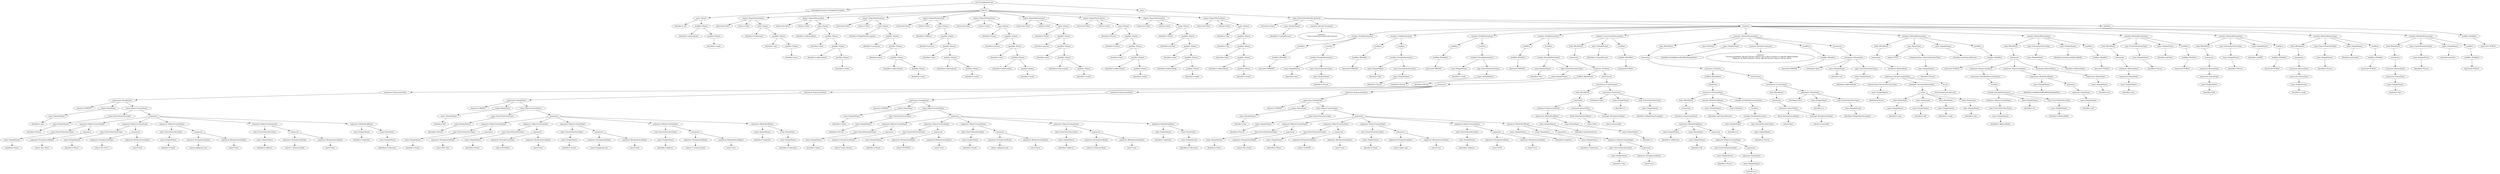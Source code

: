 digraph {
n0 [label="root (CompilationUnit)"];
n1 [label="packageDeclaration (PackageDeclaration)"];
n0 -> n1;
n2 [label="name (Name)"];
n1 -> n2;
n3 [label="identifier='util'"];
n2 -> n3;
n4 [label="qualifier (Name)"];
n2 -> n4;
n5 [label="identifier='addressbook'"];
n4 -> n5;
n6 [label="qualifier (Name)"];
n4 -> n6;
n7 [label="identifier='seedu'"];
n6 -> n7;
n8 [label="imports"];
n0 -> n8;
n9 [label="import (ImportDeclaration)"];
n8 -> n9;
n10 [label="isAsterisk='false'"];
n9 -> n10;
n11 [label="isStatic='false'"];
n9 -> n11;
n12 [label="name (Name)"];
n9 -> n12;
n13 [label="identifier='Collections'"];
n12 -> n13;
n14 [label="qualifier (Name)"];
n12 -> n14;
n15 [label="identifier='util'"];
n14 -> n15;
n16 [label="qualifier (Name)"];
n14 -> n16;
n17 [label="identifier='java'"];
n16 -> n17;
n18 [label="import (ImportDeclaration)"];
n8 -> n18;
n19 [label="isAsterisk='false'"];
n18 -> n19;
n20 [label="isStatic='false'"];
n18 -> n20;
n21 [label="name (Name)"];
n18 -> n21;
n22 [label="identifier='AddressBook'"];
n21 -> n22;
n23 [label="qualifier (Name)"];
n21 -> n23;
n24 [label="identifier='data'"];
n23 -> n24;
n25 [label="qualifier (Name)"];
n23 -> n25;
n26 [label="identifier='addressbook'"];
n25 -> n26;
n27 [label="qualifier (Name)"];
n25 -> n27;
n28 [label="identifier='seedu'"];
n27 -> n28;
n29 [label="import (ImportDeclaration)"];
n8 -> n29;
n30 [label="isAsterisk='false'"];
n29 -> n30;
n31 [label="isStatic='false'"];
n29 -> n31;
n32 [label="name (Name)"];
n29 -> n32;
n33 [label="identifier='IllegalValueException'"];
n32 -> n33;
n34 [label="qualifier (Name)"];
n32 -> n34;
n35 [label="identifier='exception'"];
n34 -> n35;
n36 [label="qualifier (Name)"];
n34 -> n36;
n37 [label="identifier='data'"];
n36 -> n37;
n38 [label="qualifier (Name)"];
n36 -> n38;
n39 [label="identifier='addressbook'"];
n38 -> n39;
n40 [label="qualifier (Name)"];
n38 -> n40;
n41 [label="identifier='seedu'"];
n40 -> n41;
n42 [label="import (ImportDeclaration)"];
n8 -> n42;
n43 [label="isAsterisk='false'"];
n42 -> n43;
n44 [label="isStatic='false'"];
n42 -> n44;
n45 [label="name (Name)"];
n42 -> n45;
n46 [label="identifier='Address'"];
n45 -> n46;
n47 [label="qualifier (Name)"];
n45 -> n47;
n48 [label="identifier='person'"];
n47 -> n48;
n49 [label="qualifier (Name)"];
n47 -> n49;
n50 [label="identifier='data'"];
n49 -> n50;
n51 [label="qualifier (Name)"];
n49 -> n51;
n52 [label="identifier='addressbook'"];
n51 -> n52;
n53 [label="qualifier (Name)"];
n51 -> n53;
n54 [label="identifier='seedu'"];
n53 -> n54;
n55 [label="import (ImportDeclaration)"];
n8 -> n55;
n56 [label="isAsterisk='false'"];
n55 -> n56;
n57 [label="isStatic='false'"];
n55 -> n57;
n58 [label="name (Name)"];
n55 -> n58;
n59 [label="identifier='Email'"];
n58 -> n59;
n60 [label="qualifier (Name)"];
n58 -> n60;
n61 [label="identifier='person'"];
n60 -> n61;
n62 [label="qualifier (Name)"];
n60 -> n62;
n63 [label="identifier='data'"];
n62 -> n63;
n64 [label="qualifier (Name)"];
n62 -> n64;
n65 [label="identifier='addressbook'"];
n64 -> n65;
n66 [label="qualifier (Name)"];
n64 -> n66;
n67 [label="identifier='seedu'"];
n66 -> n67;
n68 [label="import (ImportDeclaration)"];
n8 -> n68;
n69 [label="isAsterisk='false'"];
n68 -> n69;
n70 [label="isStatic='false'"];
n68 -> n70;
n71 [label="name (Name)"];
n68 -> n71;
n72 [label="identifier='Name'"];
n71 -> n72;
n73 [label="qualifier (Name)"];
n71 -> n73;
n74 [label="identifier='person'"];
n73 -> n74;
n75 [label="qualifier (Name)"];
n73 -> n75;
n76 [label="identifier='data'"];
n75 -> n76;
n77 [label="qualifier (Name)"];
n75 -> n77;
n78 [label="identifier='addressbook'"];
n77 -> n78;
n79 [label="qualifier (Name)"];
n77 -> n79;
n80 [label="identifier='seedu'"];
n79 -> n80;
n81 [label="import (ImportDeclaration)"];
n8 -> n81;
n82 [label="isAsterisk='false'"];
n81 -> n82;
n83 [label="isStatic='false'"];
n81 -> n83;
n84 [label="name (Name)"];
n81 -> n84;
n85 [label="identifier='Person'"];
n84 -> n85;
n86 [label="qualifier (Name)"];
n84 -> n86;
n87 [label="identifier='person'"];
n86 -> n87;
n88 [label="qualifier (Name)"];
n86 -> n88;
n89 [label="identifier='data'"];
n88 -> n89;
n90 [label="qualifier (Name)"];
n88 -> n90;
n91 [label="identifier='addressbook'"];
n90 -> n91;
n92 [label="qualifier (Name)"];
n90 -> n92;
n93 [label="identifier='seedu'"];
n92 -> n93;
n94 [label="import (ImportDeclaration)"];
n8 -> n94;
n95 [label="isAsterisk='false'"];
n94 -> n95;
n96 [label="isStatic='false'"];
n94 -> n96;
n97 [label="name (Name)"];
n94 -> n97;
n98 [label="identifier='Phone'"];
n97 -> n98;
n99 [label="qualifier (Name)"];
n97 -> n99;
n100 [label="identifier='person'"];
n99 -> n100;
n101 [label="qualifier (Name)"];
n99 -> n101;
n102 [label="identifier='data'"];
n101 -> n102;
n103 [label="qualifier (Name)"];
n101 -> n103;
n104 [label="identifier='addressbook'"];
n103 -> n104;
n105 [label="qualifier (Name)"];
n103 -> n105;
n106 [label="identifier='seedu'"];
n105 -> n106;
n107 [label="import (ImportDeclaration)"];
n8 -> n107;
n108 [label="isAsterisk='false'"];
n107 -> n108;
n109 [label="isStatic='false'"];
n107 -> n109;
n110 [label="name (Name)"];
n107 -> n110;
n111 [label="identifier='Tag'"];
n110 -> n111;
n112 [label="qualifier (Name)"];
n110 -> n112;
n113 [label="identifier='tag'"];
n112 -> n113;
n114 [label="qualifier (Name)"];
n112 -> n114;
n115 [label="identifier='data'"];
n114 -> n115;
n116 [label="qualifier (Name)"];
n114 -> n116;
n117 [label="identifier='addressbook'"];
n116 -> n117;
n118 [label="qualifier (Name)"];
n116 -> n118;
n119 [label="identifier='seedu'"];
n118 -> n119;
n120 [label="types"];
n0 -> n120;
n121 [label="type (ClassOrInterfaceDeclaration)"];
n120 -> n121;
n122 [label="isInterface='false'"];
n121 -> n122;
n123 [label="name (SimpleName)"];
n121 -> n123;
n124 [label="identifier='TypicalPersons'"];
n123 -> n124;
n125 [label="comment (JavadocComment)"];
n121 -> n125;
n126 [label="content='
 * Class to generate typical test persons
 '"];
n125 -> n126;
n127 [label="members"];
n121 -> n127;
n128 [label="member (FieldDeclaration)"];
n127 -> n128;
n129 [label="modifiers"];
n128 -> n129;
n130 [label="modifier (Modifier)"];
n129 -> n130;
n131 [label="keyword='PRIVATE'"];
n130 -> n131;
n132 [label="variables"];
n128 -> n132;
n133 [label="variable (VariableDeclarator)"];
n132 -> n133;
n134 [label="name (SimpleName)"];
n133 -> n134;
n135 [label="identifier='amy'"];
n134 -> n135;
n136 [label="type (ClassOrInterfaceType)"];
n133 -> n136;
n137 [label="name (SimpleName)"];
n136 -> n137;
n138 [label="identifier='Person'"];
n137 -> n138;
n139 [label="member (FieldDeclaration)"];
n127 -> n139;
n140 [label="modifiers"];
n139 -> n140;
n141 [label="modifier (Modifier)"];
n140 -> n141;
n142 [label="keyword='PRIVATE'"];
n141 -> n142;
n143 [label="variables"];
n139 -> n143;
n144 [label="variable (VariableDeclarator)"];
n143 -> n144;
n145 [label="name (SimpleName)"];
n144 -> n145;
n146 [label="identifier='bill'"];
n145 -> n146;
n147 [label="type (ClassOrInterfaceType)"];
n144 -> n147;
n148 [label="name (SimpleName)"];
n147 -> n148;
n149 [label="identifier='Person'"];
n148 -> n149;
n150 [label="member (FieldDeclaration)"];
n127 -> n150;
n151 [label="modifiers"];
n150 -> n151;
n152 [label="modifier (Modifier)"];
n151 -> n152;
n153 [label="keyword='PRIVATE'"];
n152 -> n153;
n154 [label="variables"];
n150 -> n154;
n155 [label="variable (VariableDeclarator)"];
n154 -> n155;
n156 [label="name (SimpleName)"];
n155 -> n156;
n157 [label="identifier='candy'"];
n156 -> n157;
n158 [label="type (ClassOrInterfaceType)"];
n155 -> n158;
n159 [label="name (SimpleName)"];
n158 -> n159;
n160 [label="identifier='Person'"];
n159 -> n160;
n161 [label="member (FieldDeclaration)"];
n127 -> n161;
n162 [label="modifiers"];
n161 -> n162;
n163 [label="modifier (Modifier)"];
n162 -> n163;
n164 [label="keyword='PRIVATE'"];
n163 -> n164;
n165 [label="variables"];
n161 -> n165;
n166 [label="variable (VariableDeclarator)"];
n165 -> n166;
n167 [label="name (SimpleName)"];
n166 -> n167;
n168 [label="identifier='dan'"];
n167 -> n168;
n169 [label="type (ClassOrInterfaceType)"];
n166 -> n169;
n170 [label="name (SimpleName)"];
n169 -> n170;
n171 [label="identifier='Person'"];
n170 -> n171;
n172 [label="member (ConstructorDeclaration)"];
n127 -> n172;
n173 [label="body (BlockStmt)"];
n172 -> n173;
n174 [label="statements"];
n173 -> n174;
n175 [label="statement (TryStmt)"];
n174 -> n175;
n176 [label="tryBlock (BlockStmt)"];
n175 -> n176;
n177 [label="statements"];
n176 -> n177;
n178 [label="statement (ExpressionStmt)"];
n177 -> n178;
n179 [label="expression (AssignExpr)"];
n178 -> n179;
n180 [label="operator='ASSIGN'"];
n179 -> n180;
n181 [label="target (NameExpr)"];
n179 -> n181;
n182 [label="name (SimpleName)"];
n181 -> n182;
n183 [label="identifier='amy'"];
n182 -> n183;
n184 [label="value (ObjectCreationExpr)"];
n179 -> n184;
n185 [label="type (ClassOrInterfaceType)"];
n184 -> n185;
n186 [label="name (SimpleName)"];
n185 -> n186;
n187 [label="identifier='Person'"];
n186 -> n187;
n188 [label="arguments"];
n184 -> n188;
n189 [label="argument (ObjectCreationExpr)"];
n188 -> n189;
n190 [label="type (ClassOrInterfaceType)"];
n189 -> n190;
n191 [label="name (SimpleName)"];
n190 -> n191;
n192 [label="identifier='Name'"];
n191 -> n192;
n193 [label="arguments"];
n189 -> n193;
n194 [label="argument (StringLiteralExpr)"];
n193 -> n194;
n195 [label="value='Amy Buck'"];
n194 -> n195;
n196 [label="argument (ObjectCreationExpr)"];
n188 -> n196;
n197 [label="type (ClassOrInterfaceType)"];
n196 -> n197;
n198 [label="name (SimpleName)"];
n197 -> n198;
n199 [label="identifier='Phone'"];
n198 -> n199;
n200 [label="arguments"];
n196 -> n200;
n201 [label="argument (StringLiteralExpr)"];
n200 -> n201;
n202 [label="value='91119111'"];
n201 -> n202;
n203 [label="argument (BooleanLiteralExpr)"];
n200 -> n203;
n204 [label="value='false'"];
n203 -> n204;
n205 [label="argument (ObjectCreationExpr)"];
n188 -> n205;
n206 [label="type (ClassOrInterfaceType)"];
n205 -> n206;
n207 [label="name (SimpleName)"];
n206 -> n207;
n208 [label="identifier='Email'"];
n207 -> n208;
n209 [label="arguments"];
n205 -> n209;
n210 [label="argument (StringLiteralExpr)"];
n209 -> n210;
n211 [label="value='ab@gmail.com'"];
n210 -> n211;
n212 [label="argument (BooleanLiteralExpr)"];
n209 -> n212;
n213 [label="value='false'"];
n212 -> n213;
n214 [label="argument (ObjectCreationExpr)"];
n188 -> n214;
n215 [label="type (ClassOrInterfaceType)"];
n214 -> n215;
n216 [label="name (SimpleName)"];
n215 -> n216;
n217 [label="identifier='Address'"];
n216 -> n217;
n218 [label="arguments"];
n214 -> n218;
n219 [label="argument (StringLiteralExpr)"];
n218 -> n219;
n220 [label="value='1 Clementi Road'"];
n219 -> n220;
n221 [label="argument (BooleanLiteralExpr)"];
n218 -> n221;
n222 [label="value='false'"];
n221 -> n222;
n223 [label="argument (MethodCallExpr)"];
n188 -> n223;
n224 [label="name (SimpleName)"];
n223 -> n224;
n225 [label="identifier='emptySet'"];
n224 -> n225;
n226 [label="scope (NameExpr)"];
n223 -> n226;
n227 [label="name (SimpleName)"];
n226 -> n227;
n228 [label="identifier='Collections'"];
n227 -> n228;
n229 [label="statement (ExpressionStmt)"];
n177 -> n229;
n230 [label="expression (AssignExpr)"];
n229 -> n230;
n231 [label="operator='ASSIGN'"];
n230 -> n231;
n232 [label="target (NameExpr)"];
n230 -> n232;
n233 [label="name (SimpleName)"];
n232 -> n233;
n234 [label="identifier='bill'"];
n233 -> n234;
n235 [label="value (ObjectCreationExpr)"];
n230 -> n235;
n236 [label="type (ClassOrInterfaceType)"];
n235 -> n236;
n237 [label="name (SimpleName)"];
n236 -> n237;
n238 [label="identifier='Person'"];
n237 -> n238;
n239 [label="arguments"];
n235 -> n239;
n240 [label="argument (ObjectCreationExpr)"];
n239 -> n240;
n241 [label="type (ClassOrInterfaceType)"];
n240 -> n241;
n242 [label="name (SimpleName)"];
n241 -> n242;
n243 [label="identifier='Name'"];
n242 -> n243;
n244 [label="arguments"];
n240 -> n244;
n245 [label="argument (StringLiteralExpr)"];
n244 -> n245;
n246 [label="value='Bill Clint'"];
n245 -> n246;
n247 [label="argument (ObjectCreationExpr)"];
n239 -> n247;
n248 [label="type (ClassOrInterfaceType)"];
n247 -> n248;
n249 [label="name (SimpleName)"];
n248 -> n249;
n250 [label="identifier='Phone'"];
n249 -> n250;
n251 [label="arguments"];
n247 -> n251;
n252 [label="argument (StringLiteralExpr)"];
n251 -> n252;
n253 [label="value='92229222'"];
n252 -> n253;
n254 [label="argument (BooleanLiteralExpr)"];
n251 -> n254;
n255 [label="value='false'"];
n254 -> n255;
n256 [label="argument (ObjectCreationExpr)"];
n239 -> n256;
n257 [label="type (ClassOrInterfaceType)"];
n256 -> n257;
n258 [label="name (SimpleName)"];
n257 -> n258;
n259 [label="identifier='Email'"];
n258 -> n259;
n260 [label="arguments"];
n256 -> n260;
n261 [label="argument (StringLiteralExpr)"];
n260 -> n261;
n262 [label="value='bc@gmail.com'"];
n261 -> n262;
n263 [label="argument (BooleanLiteralExpr)"];
n260 -> n263;
n264 [label="value='false'"];
n263 -> n264;
n265 [label="argument (ObjectCreationExpr)"];
n239 -> n265;
n266 [label="type (ClassOrInterfaceType)"];
n265 -> n266;
n267 [label="name (SimpleName)"];
n266 -> n267;
n268 [label="identifier='Address'"];
n267 -> n268;
n269 [label="arguments"];
n265 -> n269;
n270 [label="argument (StringLiteralExpr)"];
n269 -> n270;
n271 [label="value='2 Clementi Road'"];
n270 -> n271;
n272 [label="argument (BooleanLiteralExpr)"];
n269 -> n272;
n273 [label="value='true'"];
n272 -> n273;
n274 [label="argument (MethodCallExpr)"];
n239 -> n274;
n275 [label="name (SimpleName)"];
n274 -> n275;
n276 [label="identifier='emptySet'"];
n275 -> n276;
n277 [label="scope (NameExpr)"];
n274 -> n277;
n278 [label="name (SimpleName)"];
n277 -> n278;
n279 [label="identifier='Collections'"];
n278 -> n279;
n280 [label="statement (ExpressionStmt)"];
n177 -> n280;
n281 [label="expression (AssignExpr)"];
n280 -> n281;
n282 [label="operator='ASSIGN'"];
n281 -> n282;
n283 [label="target (NameExpr)"];
n281 -> n283;
n284 [label="name (SimpleName)"];
n283 -> n284;
n285 [label="identifier='candy'"];
n284 -> n285;
n286 [label="value (ObjectCreationExpr)"];
n281 -> n286;
n287 [label="type (ClassOrInterfaceType)"];
n286 -> n287;
n288 [label="name (SimpleName)"];
n287 -> n288;
n289 [label="identifier='Person'"];
n288 -> n289;
n290 [label="arguments"];
n286 -> n290;
n291 [label="argument (ObjectCreationExpr)"];
n290 -> n291;
n292 [label="type (ClassOrInterfaceType)"];
n291 -> n292;
n293 [label="name (SimpleName)"];
n292 -> n293;
n294 [label="identifier='Name'"];
n293 -> n294;
n295 [label="arguments"];
n291 -> n295;
n296 [label="argument (StringLiteralExpr)"];
n295 -> n296;
n297 [label="value='Candy Destiny'"];
n296 -> n297;
n298 [label="argument (ObjectCreationExpr)"];
n290 -> n298;
n299 [label="type (ClassOrInterfaceType)"];
n298 -> n299;
n300 [label="name (SimpleName)"];
n299 -> n300;
n301 [label="identifier='Phone'"];
n300 -> n301;
n302 [label="arguments"];
n298 -> n302;
n303 [label="argument (StringLiteralExpr)"];
n302 -> n303;
n304 [label="value='93339333'"];
n303 -> n304;
n305 [label="argument (BooleanLiteralExpr)"];
n302 -> n305;
n306 [label="value='true'"];
n305 -> n306;
n307 [label="argument (ObjectCreationExpr)"];
n290 -> n307;
n308 [label="type (ClassOrInterfaceType)"];
n307 -> n308;
n309 [label="name (SimpleName)"];
n308 -> n309;
n310 [label="identifier='Email'"];
n309 -> n310;
n311 [label="arguments"];
n307 -> n311;
n312 [label="argument (StringLiteralExpr)"];
n311 -> n312;
n313 [label="value='cd@gmail.com'"];
n312 -> n313;
n314 [label="argument (BooleanLiteralExpr)"];
n311 -> n314;
n315 [label="value='false'"];
n314 -> n315;
n316 [label="argument (ObjectCreationExpr)"];
n290 -> n316;
n317 [label="type (ClassOrInterfaceType)"];
n316 -> n317;
n318 [label="name (SimpleName)"];
n317 -> n318;
n319 [label="identifier='Address'"];
n318 -> n319;
n320 [label="arguments"];
n316 -> n320;
n321 [label="argument (StringLiteralExpr)"];
n320 -> n321;
n322 [label="value='3 Clementi Road'"];
n321 -> n322;
n323 [label="argument (BooleanLiteralExpr)"];
n320 -> n323;
n324 [label="value='true'"];
n323 -> n324;
n325 [label="argument (MethodCallExpr)"];
n290 -> n325;
n326 [label="name (SimpleName)"];
n325 -> n326;
n327 [label="identifier='emptySet'"];
n326 -> n327;
n328 [label="scope (NameExpr)"];
n325 -> n328;
n329 [label="name (SimpleName)"];
n328 -> n329;
n330 [label="identifier='Collections'"];
n329 -> n330;
n331 [label="statement (ExpressionStmt)"];
n177 -> n331;
n332 [label="expression (AssignExpr)"];
n331 -> n332;
n333 [label="operator='ASSIGN'"];
n332 -> n333;
n334 [label="target (NameExpr)"];
n332 -> n334;
n335 [label="name (SimpleName)"];
n334 -> n335;
n336 [label="identifier='dan'"];
n335 -> n336;
n337 [label="value (ObjectCreationExpr)"];
n332 -> n337;
n338 [label="type (ClassOrInterfaceType)"];
n337 -> n338;
n339 [label="name (SimpleName)"];
n338 -> n339;
n340 [label="identifier='Person'"];
n339 -> n340;
n341 [label="arguments"];
n337 -> n341;
n342 [label="argument (ObjectCreationExpr)"];
n341 -> n342;
n343 [label="type (ClassOrInterfaceType)"];
n342 -> n343;
n344 [label="name (SimpleName)"];
n343 -> n344;
n345 [label="identifier='Name'"];
n344 -> n345;
n346 [label="arguments"];
n342 -> n346;
n347 [label="argument (StringLiteralExpr)"];
n346 -> n347;
n348 [label="value='Dan Smith'"];
n347 -> n348;
n349 [label="argument (ObjectCreationExpr)"];
n341 -> n349;
n350 [label="type (ClassOrInterfaceType)"];
n349 -> n350;
n351 [label="name (SimpleName)"];
n350 -> n351;
n352 [label="identifier='Phone'"];
n351 -> n352;
n353 [label="arguments"];
n349 -> n353;
n354 [label="argument (StringLiteralExpr)"];
n353 -> n354;
n355 [label="value='1234556'"];
n354 -> n355;
n356 [label="argument (BooleanLiteralExpr)"];
n353 -> n356;
n357 [label="value='true'"];
n356 -> n357;
n358 [label="argument (ObjectCreationExpr)"];
n341 -> n358;
n359 [label="type (ClassOrInterfaceType)"];
n358 -> n359;
n360 [label="name (SimpleName)"];
n359 -> n360;
n361 [label="identifier='Email'"];
n360 -> n361;
n362 [label="arguments"];
n358 -> n362;
n363 [label="argument (StringLiteralExpr)"];
n362 -> n363;
n364 [label="value='ss@tt.com'"];
n363 -> n364;
n365 [label="argument (BooleanLiteralExpr)"];
n362 -> n365;
n366 [label="value='true'"];
n365 -> n366;
n367 [label="argument (ObjectCreationExpr)"];
n341 -> n367;
n368 [label="type (ClassOrInterfaceType)"];
n367 -> n368;
n369 [label="name (SimpleName)"];
n368 -> n369;
n370 [label="identifier='Address'"];
n369 -> n370;
n371 [label="arguments"];
n367 -> n371;
n372 [label="argument (StringLiteralExpr)"];
n371 -> n372;
n373 [label="value='NUS'"];
n372 -> n373;
n374 [label="argument (BooleanLiteralExpr)"];
n371 -> n374;
n375 [label="value='true'"];
n374 -> n375;
n376 [label="argument (MethodCallExpr)"];
n341 -> n376;
n377 [label="name (SimpleName)"];
n376 -> n377;
n378 [label="identifier='singleton'"];
n377 -> n378;
n379 [label="scope (NameExpr)"];
n376 -> n379;
n380 [label="name (SimpleName)"];
n379 -> n380;
n381 [label="identifier='Collections'"];
n380 -> n381;
n382 [label="arguments"];
n376 -> n382;
n383 [label="argument (ObjectCreationExpr)"];
n382 -> n383;
n384 [label="type (ClassOrInterfaceType)"];
n383 -> n384;
n385 [label="name (SimpleName)"];
n384 -> n385;
n386 [label="identifier='Tag'"];
n385 -> n386;
n387 [label="arguments"];
n383 -> n387;
n388 [label="argument (StringLiteralExpr)"];
n387 -> n388;
n389 [label="value='test'"];
n388 -> n389;
n390 [label="catchClauses"];
n175 -> n390;
n391 [label="catchClause (CatchClause)"];
n390 -> n391;
n392 [label="body (BlockStmt)"];
n391 -> n392;
n393 [label="statements"];
n392 -> n393;
n394 [label="statement (ExpressionStmt)"];
n393 -> n394;
n395 [label="expression (MethodCallExpr)"];
n394 -> n395;
n396 [label="name (SimpleName)"];
n395 -> n396;
n397 [label="identifier='printStackTrace'"];
n396 -> n397;
n398 [label="scope (NameExpr)"];
n395 -> n398;
n399 [label="name (SimpleName)"];
n398 -> n399;
n400 [label="identifier='e'"];
n399 -> n400;
n401 [label="statement (AssertStmt)"];
n393 -> n401;
n402 [label="check (BooleanLiteralExpr)"];
n401 -> n402;
n403 [label="value='false'"];
n402 -> n403;
n404 [label="message (StringLiteralExpr)"];
n401 -> n404;
n405 [label="value='not possible'"];
n404 -> n405;
n406 [label="parameter (Parameter)"];
n391 -> n406;
n407 [label="isVarArgs='false'"];
n406 -> n407;
n408 [label="name (SimpleName)"];
n406 -> n408;
n409 [label="identifier='e'"];
n408 -> n409;
n410 [label="type (ClassOrInterfaceType)"];
n406 -> n410;
n411 [label="name (SimpleName)"];
n410 -> n411;
n412 [label="identifier='IllegalValueException'"];
n411 -> n412;
n413 [label="name (SimpleName)"];
n172 -> n413;
n414 [label="identifier='TypicalPersons'"];
n413 -> n414;
n415 [label="modifiers"];
n172 -> n415;
n416 [label="modifier (Modifier)"];
n415 -> n416;
n417 [label="keyword='PUBLIC'"];
n416 -> n417;
n418 [label="member (MethodDeclaration)"];
n127 -> n418;
n419 [label="body (BlockStmt)"];
n418 -> n419;
n420 [label="statements"];
n419 -> n420;
n421 [label="statement (TryStmt)"];
n420 -> n421;
n422 [label="tryBlock (BlockStmt)"];
n421 -> n422;
n423 [label="statements"];
n422 -> n423;
n424 [label="statement (ForEachStmt)"];
n423 -> n424;
n425 [label="body (BlockStmt)"];
n424 -> n425;
n426 [label="statements"];
n425 -> n426;
n427 [label="statement (ExpressionStmt)"];
n426 -> n427;
n428 [label="expression (MethodCallExpr)"];
n427 -> n428;
n429 [label="name (SimpleName)"];
n428 -> n429;
n430 [label="identifier='addPerson'"];
n429 -> n430;
n431 [label="scope (NameExpr)"];
n428 -> n431;
n432 [label="name (SimpleName)"];
n431 -> n432;
n433 [label="identifier='ab'"];
n432 -> n433;
n434 [label="arguments"];
n428 -> n434;
n435 [label="argument (ObjectCreationExpr)"];
n434 -> n435;
n436 [label="type (ClassOrInterfaceType)"];
n435 -> n436;
n437 [label="name (SimpleName)"];
n436 -> n437;
n438 [label="identifier='Person'"];
n437 -> n438;
n439 [label="arguments"];
n435 -> n439;
n440 [label="argument (NameExpr)"];
n439 -> n440;
n441 [label="name (SimpleName)"];
n440 -> n441;
n442 [label="identifier='p'"];
n441 -> n442;
n443 [label="iterable (MethodCallExpr)"];
n424 -> n443;
n444 [label="name (SimpleName)"];
n443 -> n444;
n445 [label="identifier='getTypicalPersons'"];
n444 -> n445;
n446 [label="scope (ThisExpr)"];
n443 -> n446;
n447 [label="variable (VariableDeclarationExpr)"];
n424 -> n447;
n448 [label="variables"];
n447 -> n448;
n449 [label="variable (VariableDeclarator)"];
n448 -> n449;
n450 [label="name (SimpleName)"];
n449 -> n450;
n451 [label="identifier='p'"];
n450 -> n451;
n452 [label="type (ClassOrInterfaceType)"];
n449 -> n452;
n453 [label="name (SimpleName)"];
n452 -> n453;
n454 [label="identifier='Person'"];
n453 -> n454;
n455 [label="catchClauses"];
n421 -> n455;
n456 [label="catchClause (CatchClause)"];
n455 -> n456;
n457 [label="body (BlockStmt)"];
n456 -> n457;
n458 [label="statements"];
n457 -> n458;
n459 [label="statement (AssertStmt)"];
n458 -> n459;
n460 [label="check (BooleanLiteralExpr)"];
n459 -> n460;
n461 [label="value='false'"];
n460 -> n461;
n462 [label="message (StringLiteralExpr)"];
n459 -> n462;
n463 [label="value='not possible'"];
n462 -> n463;
n464 [label="parameter (Parameter)"];
n456 -> n464;
n465 [label="isVarArgs='false'"];
n464 -> n465;
n466 [label="name (SimpleName)"];
n464 -> n466;
n467 [label="identifier='e'"];
n466 -> n467;
n468 [label="type (ClassOrInterfaceType)"];
n464 -> n468;
n469 [label="name (SimpleName)"];
n468 -> n469;
n470 [label="identifier='IllegalValueException'"];
n469 -> n470;
n471 [label="type (VoidType)"];
n418 -> n471;
n472 [label="name (SimpleName)"];
n418 -> n472;
n473 [label="identifier='loadAddressBookWithSampleData'"];
n472 -> n473;
n474 [label="comment (JavadocComment)"];
n418 -> n474;
n475 [label="content='
     * Inserts predefined {@code Person} objects into a given instance of {@code AddressBook}
     * @param ab AddressBook in which {@code Person} objects will be added.
     '"];
n474 -> n475;
n476 [label="modifiers"];
n418 -> n476;
n477 [label="modifier (Modifier)"];
n476 -> n477;
n478 [label="keyword='PRIVATE'"];
n477 -> n478;
n479 [label="parameters"];
n418 -> n479;
n480 [label="parameter (Parameter)"];
n479 -> n480;
n481 [label="isVarArgs='false'"];
n480 -> n481;
n482 [label="name (SimpleName)"];
n480 -> n482;
n483 [label="identifier='ab'"];
n482 -> n483;
n484 [label="type (ClassOrInterfaceType)"];
n480 -> n484;
n485 [label="name (SimpleName)"];
n484 -> n485;
n486 [label="identifier='AddressBook'"];
n485 -> n486;
n487 [label="member (MethodDeclaration)"];
n127 -> n487;
n488 [label="body (BlockStmt)"];
n487 -> n488;
n489 [label="statements"];
n488 -> n489;
n490 [label="statement (ReturnStmt)"];
n489 -> n490;
n491 [label="expression (ArrayCreationExpr)"];
n490 -> n491;
n492 [label="elementType (ClassOrInterfaceType)"];
n491 -> n492;
n493 [label="name (SimpleName)"];
n492 -> n493;
n494 [label="identifier='Person'"];
n493 -> n494;
n495 [label="initializer (ArrayInitializerExpr)"];
n491 -> n495;
n496 [label="values"];
n495 -> n496;
n497 [label="value (NameExpr)"];
n496 -> n497;
n498 [label="name (SimpleName)"];
n497 -> n498;
n499 [label="identifier='amy'"];
n498 -> n499;
n500 [label="value (NameExpr)"];
n496 -> n500;
n501 [label="name (SimpleName)"];
n500 -> n501;
n502 [label="identifier='bill'"];
n501 -> n502;
n503 [label="value (NameExpr)"];
n496 -> n503;
n504 [label="name (SimpleName)"];
n503 -> n504;
n505 [label="identifier='candy'"];
n504 -> n505;
n506 [label="value (NameExpr)"];
n496 -> n506;
n507 [label="name (SimpleName)"];
n506 -> n507;
n508 [label="identifier='dan'"];
n507 -> n508;
n509 [label="levels"];
n491 -> n509;
n510 [label="level (ArrayCreationLevel)"];
n509 -> n510;
n511 [label="type (ArrayType)"];
n487 -> n511;
n512 [label="origin='TYPE'"];
n511 -> n512;
n513 [label="componentType (ClassOrInterfaceType)"];
n511 -> n513;
n514 [label="name (SimpleName)"];
n513 -> n514;
n515 [label="identifier='Person'"];
n514 -> n515;
n516 [label="name (SimpleName)"];
n487 -> n516;
n517 [label="identifier='getTypicalPersons'"];
n516 -> n517;
n518 [label="modifiers"];
n487 -> n518;
n519 [label="modifier (Modifier)"];
n518 -> n519;
n520 [label="keyword='PUBLIC'"];
n519 -> n520;
n521 [label="member (MethodDeclaration)"];
n127 -> n521;
n522 [label="body (BlockStmt)"];
n521 -> n522;
n523 [label="statements"];
n522 -> n523;
n524 [label="statement (ExpressionStmt)"];
n523 -> n524;
n525 [label="expression (VariableDeclarationExpr)"];
n524 -> n525;
n526 [label="variables"];
n525 -> n526;
n527 [label="variable (VariableDeclarator)"];
n526 -> n527;
n528 [label="initializer (ObjectCreationExpr)"];
n527 -> n528;
n529 [label="type (ClassOrInterfaceType)"];
n528 -> n529;
n530 [label="name (SimpleName)"];
n529 -> n530;
n531 [label="identifier='AddressBook'"];
n530 -> n531;
n532 [label="name (SimpleName)"];
n527 -> n532;
n533 [label="identifier='ab'"];
n532 -> n533;
n534 [label="type (ClassOrInterfaceType)"];
n527 -> n534;
n535 [label="name (SimpleName)"];
n534 -> n535;
n536 [label="identifier='AddressBook'"];
n535 -> n536;
n537 [label="statement (ExpressionStmt)"];
n523 -> n537;
n538 [label="expression (MethodCallExpr)"];
n537 -> n538;
n539 [label="name (SimpleName)"];
n538 -> n539;
n540 [label="identifier='loadAddressBookWithSampleData'"];
n539 -> n540;
n541 [label="arguments"];
n538 -> n541;
n542 [label="argument (NameExpr)"];
n541 -> n542;
n543 [label="name (SimpleName)"];
n542 -> n543;
n544 [label="identifier='ab'"];
n543 -> n544;
n545 [label="statement (ReturnStmt)"];
n523 -> n545;
n546 [label="expression (NameExpr)"];
n545 -> n546;
n547 [label="name (SimpleName)"];
n546 -> n547;
n548 [label="identifier='ab'"];
n547 -> n548;
n549 [label="type (ClassOrInterfaceType)"];
n521 -> n549;
n550 [label="name (SimpleName)"];
n549 -> n550;
n551 [label="identifier='AddressBook'"];
n550 -> n551;
n552 [label="name (SimpleName)"];
n521 -> n552;
n553 [label="identifier='getTypicalAddressBook'"];
n552 -> n553;
n554 [label="modifiers"];
n521 -> n554;
n555 [label="modifier (Modifier)"];
n554 -> n555;
n556 [label="keyword='PUBLIC'"];
n555 -> n556;
n557 [label="member (MethodDeclaration)"];
n127 -> n557;
n558 [label="body (BlockStmt)"];
n557 -> n558;
n559 [label="statements"];
n558 -> n559;
n560 [label="statement (ReturnStmt)"];
n559 -> n560;
n561 [label="expression (NameExpr)"];
n560 -> n561;
n562 [label="name (SimpleName)"];
n561 -> n562;
n563 [label="identifier='amy'"];
n562 -> n563;
n564 [label="type (ClassOrInterfaceType)"];
n557 -> n564;
n565 [label="name (SimpleName)"];
n564 -> n565;
n566 [label="identifier='Person'"];
n565 -> n566;
n567 [label="name (SimpleName)"];
n557 -> n567;
n568 [label="identifier='getAmy'"];
n567 -> n568;
n569 [label="modifiers"];
n557 -> n569;
n570 [label="modifier (Modifier)"];
n569 -> n570;
n571 [label="keyword='PUBLIC'"];
n570 -> n571;
n572 [label="member (MethodDeclaration)"];
n127 -> n572;
n573 [label="body (BlockStmt)"];
n572 -> n573;
n574 [label="statements"];
n573 -> n574;
n575 [label="statement (ReturnStmt)"];
n574 -> n575;
n576 [label="expression (NameExpr)"];
n575 -> n576;
n577 [label="name (SimpleName)"];
n576 -> n577;
n578 [label="identifier='bill'"];
n577 -> n578;
n579 [label="type (ClassOrInterfaceType)"];
n572 -> n579;
n580 [label="name (SimpleName)"];
n579 -> n580;
n581 [label="identifier='Person'"];
n580 -> n581;
n582 [label="name (SimpleName)"];
n572 -> n582;
n583 [label="identifier='getBill'"];
n582 -> n583;
n584 [label="modifiers"];
n572 -> n584;
n585 [label="modifier (Modifier)"];
n584 -> n585;
n586 [label="keyword='PUBLIC'"];
n585 -> n586;
n587 [label="member (MethodDeclaration)"];
n127 -> n587;
n588 [label="body (BlockStmt)"];
n587 -> n588;
n589 [label="statements"];
n588 -> n589;
n590 [label="statement (ReturnStmt)"];
n589 -> n590;
n591 [label="expression (NameExpr)"];
n590 -> n591;
n592 [label="name (SimpleName)"];
n591 -> n592;
n593 [label="identifier='candy'"];
n592 -> n593;
n594 [label="type (ClassOrInterfaceType)"];
n587 -> n594;
n595 [label="name (SimpleName)"];
n594 -> n595;
n596 [label="identifier='Person'"];
n595 -> n596;
n597 [label="name (SimpleName)"];
n587 -> n597;
n598 [label="identifier='getCandy'"];
n597 -> n598;
n599 [label="modifiers"];
n587 -> n599;
n600 [label="modifier (Modifier)"];
n599 -> n600;
n601 [label="keyword='PUBLIC'"];
n600 -> n601;
n602 [label="member (MethodDeclaration)"];
n127 -> n602;
n603 [label="body (BlockStmt)"];
n602 -> n603;
n604 [label="statements"];
n603 -> n604;
n605 [label="statement (ReturnStmt)"];
n604 -> n605;
n606 [label="expression (NameExpr)"];
n605 -> n606;
n607 [label="name (SimpleName)"];
n606 -> n607;
n608 [label="identifier='dan'"];
n607 -> n608;
n609 [label="type (ClassOrInterfaceType)"];
n602 -> n609;
n610 [label="name (SimpleName)"];
n609 -> n610;
n611 [label="identifier='Person'"];
n610 -> n611;
n612 [label="name (SimpleName)"];
n602 -> n612;
n613 [label="identifier='getDan'"];
n612 -> n613;
n614 [label="modifiers"];
n602 -> n614;
n615 [label="modifier (Modifier)"];
n614 -> n615;
n616 [label="keyword='PUBLIC'"];
n615 -> n616;
n617 [label="modifiers"];
n121 -> n617;
n618 [label="modifier (Modifier)"];
n617 -> n618;
n619 [label="keyword='PUBLIC'"];
n618 -> n619;
}